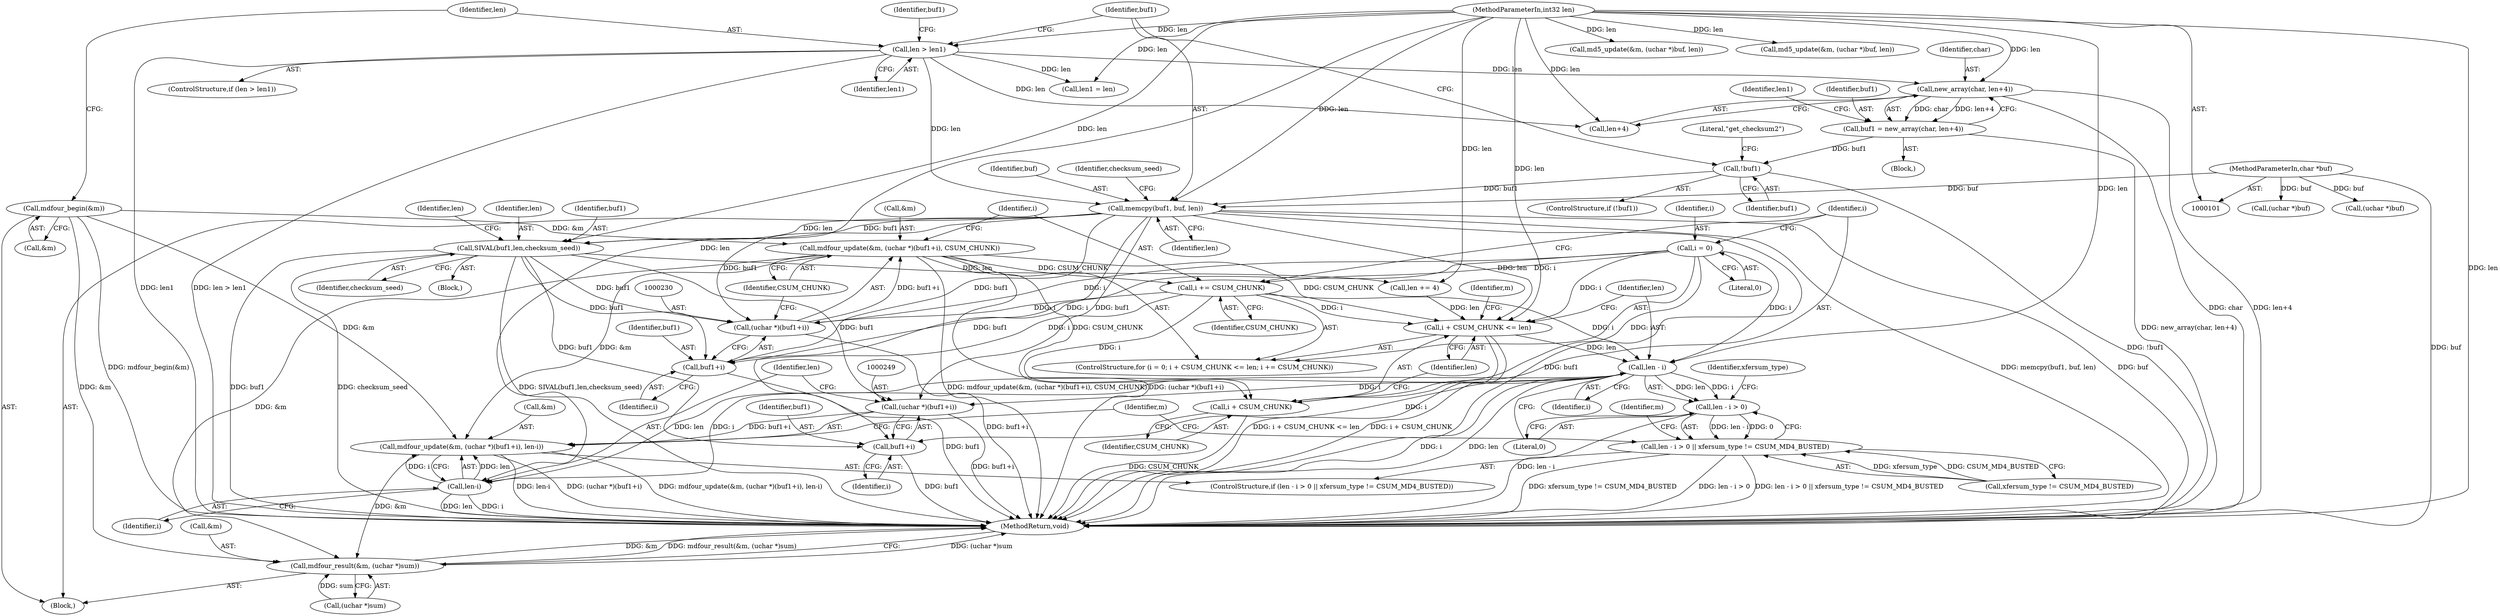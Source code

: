 digraph "0_samba_7b8a4ecd6ff9cdf4e5d3850ebf822f1e989255b3_1@API" {
"1000226" [label="(Call,mdfour_update(&m, (uchar *)(buf1+i), CSUM_CHUNK))"];
"1000173" [label="(Call,mdfour_begin(&m))"];
"1000229" [label="(Call,(uchar *)(buf1+i))"];
"1000200" [label="(Call,memcpy(buf1, buf, len))"];
"1000196" [label="(Call,!buf1)"];
"1000185" [label="(Call,buf1 = new_array(char, len+4))"];
"1000187" [label="(Call,new_array(char, len+4))"];
"1000177" [label="(Call,len > len1)"];
"1000103" [label="(MethodParameterIn,int32 len)"];
"1000102" [label="(MethodParameterIn,char *buf)"];
"1000207" [label="(Call,SIVAL(buf1,len,checksum_seed))"];
"1000215" [label="(Call,i = 0)"];
"1000223" [label="(Call,i += CSUM_CHUNK)"];
"1000226" [label="(Call,mdfour_update(&m, (uchar *)(buf1+i), CSUM_CHUNK))"];
"1000218" [label="(Call,i + CSUM_CHUNK <= len)"];
"1000238" [label="(Call,len - i)"];
"1000237" [label="(Call,len - i > 0)"];
"1000236" [label="(Call,len - i > 0 || xfersum_type != CSUM_MD4_BUSTED)"];
"1000248" [label="(Call,(uchar *)(buf1+i))"];
"1000245" [label="(Call,mdfour_update(&m, (uchar *)(buf1+i), len-i))"];
"1000256" [label="(Call,mdfour_result(&m, (uchar *)sum))"];
"1000250" [label="(Call,buf1+i)"];
"1000253" [label="(Call,len-i)"];
"1000219" [label="(Call,i + CSUM_CHUNK)"];
"1000231" [label="(Call,buf1+i)"];
"1000227" [label="(Call,&m)"];
"1000193" [label="(Identifier,len1)"];
"1000202" [label="(Identifier,buf)"];
"1000233" [label="(Identifier,i)"];
"1000254" [label="(Identifier,len)"];
"1000243" [label="(Identifier,xfersum_type)"];
"1000210" [label="(Identifier,checksum_seed)"];
"1000212" [label="(Identifier,len)"];
"1000218" [label="(Call,i + CSUM_CHUNK <= len)"];
"1000223" [label="(Call,i += CSUM_CHUNK)"];
"1000242" [label="(Call,xfersum_type != CSUM_MD4_BUSTED)"];
"1000262" [label="(MethodReturn,void)"];
"1000255" [label="(Identifier,i)"];
"1000186" [label="(Identifier,buf1)"];
"1000188" [label="(Identifier,char)"];
"1000221" [label="(Identifier,CSUM_CHUNK)"];
"1000200" [label="(Call,memcpy(buf1, buf, len))"];
"1000187" [label="(Call,new_array(char, len+4))"];
"1000225" [label="(Identifier,CSUM_CHUNK)"];
"1000140" [label="(Call,md5_update(&m, (uchar *)buf, len))"];
"1000215" [label="(Call,i = 0)"];
"1000103" [label="(MethodParameterIn,int32 len)"];
"1000203" [label="(Identifier,len)"];
"1000251" [label="(Identifier,buf1)"];
"1000217" [label="(Literal,0)"];
"1000248" [label="(Call,(uchar *)(buf1+i))"];
"1000174" [label="(Call,&m)"];
"1000234" [label="(Identifier,CSUM_CHUNK)"];
"1000214" [label="(ControlStructure,for (i = 0; i + CSUM_CHUNK <= len; i += CSUM_CHUNK))"];
"1000176" [label="(ControlStructure,if (len > len1))"];
"1000258" [label="(Identifier,m)"];
"1000224" [label="(Identifier,i)"];
"1000241" [label="(Literal,0)"];
"1000178" [label="(Identifier,len)"];
"1000228" [label="(Identifier,m)"];
"1000143" [label="(Call,(uchar *)buf)"];
"1000173" [label="(Call,mdfour_begin(&m))"];
"1000222" [label="(Identifier,len)"];
"1000259" [label="(Call,(uchar *)sum)"];
"1000134" [label="(Call,(uchar *)buf)"];
"1000169" [label="(Block,)"];
"1000240" [label="(Identifier,i)"];
"1000236" [label="(Call,len - i > 0 || xfersum_type != CSUM_MD4_BUSTED)"];
"1000235" [label="(ControlStructure,if (len - i > 0 || xfersum_type != CSUM_MD4_BUSTED))"];
"1000196" [label="(Call,!buf1)"];
"1000252" [label="(Identifier,i)"];
"1000219" [label="(Call,i + CSUM_CHUNK)"];
"1000229" [label="(Call,(uchar *)(buf1+i))"];
"1000177" [label="(Call,len > len1)"];
"1000192" [label="(Call,len1 = len)"];
"1000195" [label="(ControlStructure,if (!buf1))"];
"1000231" [label="(Call,buf1+i)"];
"1000182" [label="(Identifier,buf1)"];
"1000257" [label="(Call,&m)"];
"1000245" [label="(Call,mdfour_update(&m, (uchar *)(buf1+i), len-i))"];
"1000131" [label="(Call,md5_update(&m, (uchar *)buf, len))"];
"1000179" [label="(Identifier,len1)"];
"1000256" [label="(Call,mdfour_result(&m, (uchar *)sum))"];
"1000226" [label="(Call,mdfour_update(&m, (uchar *)(buf1+i), CSUM_CHUNK))"];
"1000209" [label="(Identifier,len)"];
"1000237" [label="(Call,len - i > 0)"];
"1000246" [label="(Call,&m)"];
"1000206" [label="(Block,)"];
"1000205" [label="(Identifier,checksum_seed)"];
"1000207" [label="(Call,SIVAL(buf1,len,checksum_seed))"];
"1000185" [label="(Call,buf1 = new_array(char, len+4))"];
"1000238" [label="(Call,len - i)"];
"1000250" [label="(Call,buf1+i)"];
"1000102" [label="(MethodParameterIn,char *buf)"];
"1000201" [label="(Identifier,buf1)"];
"1000211" [label="(Call,len += 4)"];
"1000253" [label="(Call,len-i)"];
"1000208" [label="(Identifier,buf1)"];
"1000197" [label="(Identifier,buf1)"];
"1000180" [label="(Block,)"];
"1000189" [label="(Call,len+4)"];
"1000232" [label="(Identifier,buf1)"];
"1000216" [label="(Identifier,i)"];
"1000247" [label="(Identifier,m)"];
"1000220" [label="(Identifier,i)"];
"1000199" [label="(Literal,\"get_checksum2\")"];
"1000239" [label="(Identifier,len)"];
"1000226" -> "1000214"  [label="AST: "];
"1000226" -> "1000234"  [label="CFG: "];
"1000227" -> "1000226"  [label="AST: "];
"1000229" -> "1000226"  [label="AST: "];
"1000234" -> "1000226"  [label="AST: "];
"1000224" -> "1000226"  [label="CFG: "];
"1000226" -> "1000262"  [label="DDG: mdfour_update(&m, (uchar *)(buf1+i), CSUM_CHUNK)"];
"1000226" -> "1000262"  [label="DDG: (uchar *)(buf1+i)"];
"1000226" -> "1000218"  [label="DDG: CSUM_CHUNK"];
"1000226" -> "1000219"  [label="DDG: CSUM_CHUNK"];
"1000226" -> "1000223"  [label="DDG: CSUM_CHUNK"];
"1000173" -> "1000226"  [label="DDG: &m"];
"1000229" -> "1000226"  [label="DDG: buf1+i"];
"1000226" -> "1000245"  [label="DDG: &m"];
"1000226" -> "1000256"  [label="DDG: &m"];
"1000173" -> "1000169"  [label="AST: "];
"1000173" -> "1000174"  [label="CFG: "];
"1000174" -> "1000173"  [label="AST: "];
"1000178" -> "1000173"  [label="CFG: "];
"1000173" -> "1000262"  [label="DDG: mdfour_begin(&m)"];
"1000173" -> "1000245"  [label="DDG: &m"];
"1000173" -> "1000256"  [label="DDG: &m"];
"1000229" -> "1000231"  [label="CFG: "];
"1000230" -> "1000229"  [label="AST: "];
"1000231" -> "1000229"  [label="AST: "];
"1000234" -> "1000229"  [label="CFG: "];
"1000229" -> "1000262"  [label="DDG: buf1+i"];
"1000200" -> "1000229"  [label="DDG: buf1"];
"1000207" -> "1000229"  [label="DDG: buf1"];
"1000215" -> "1000229"  [label="DDG: i"];
"1000223" -> "1000229"  [label="DDG: i"];
"1000200" -> "1000169"  [label="AST: "];
"1000200" -> "1000203"  [label="CFG: "];
"1000201" -> "1000200"  [label="AST: "];
"1000202" -> "1000200"  [label="AST: "];
"1000203" -> "1000200"  [label="AST: "];
"1000205" -> "1000200"  [label="CFG: "];
"1000200" -> "1000262"  [label="DDG: buf1"];
"1000200" -> "1000262"  [label="DDG: memcpy(buf1, buf, len)"];
"1000200" -> "1000262"  [label="DDG: buf"];
"1000196" -> "1000200"  [label="DDG: buf1"];
"1000102" -> "1000200"  [label="DDG: buf"];
"1000177" -> "1000200"  [label="DDG: len"];
"1000103" -> "1000200"  [label="DDG: len"];
"1000200" -> "1000207"  [label="DDG: buf1"];
"1000200" -> "1000207"  [label="DDG: len"];
"1000200" -> "1000218"  [label="DDG: len"];
"1000200" -> "1000231"  [label="DDG: buf1"];
"1000200" -> "1000248"  [label="DDG: buf1"];
"1000200" -> "1000250"  [label="DDG: buf1"];
"1000196" -> "1000195"  [label="AST: "];
"1000196" -> "1000197"  [label="CFG: "];
"1000197" -> "1000196"  [label="AST: "];
"1000199" -> "1000196"  [label="CFG: "];
"1000201" -> "1000196"  [label="CFG: "];
"1000196" -> "1000262"  [label="DDG: !buf1"];
"1000185" -> "1000196"  [label="DDG: buf1"];
"1000185" -> "1000180"  [label="AST: "];
"1000185" -> "1000187"  [label="CFG: "];
"1000186" -> "1000185"  [label="AST: "];
"1000187" -> "1000185"  [label="AST: "];
"1000193" -> "1000185"  [label="CFG: "];
"1000185" -> "1000262"  [label="DDG: new_array(char, len+4)"];
"1000187" -> "1000185"  [label="DDG: char"];
"1000187" -> "1000185"  [label="DDG: len+4"];
"1000187" -> "1000189"  [label="CFG: "];
"1000188" -> "1000187"  [label="AST: "];
"1000189" -> "1000187"  [label="AST: "];
"1000187" -> "1000262"  [label="DDG: char"];
"1000187" -> "1000262"  [label="DDG: len+4"];
"1000177" -> "1000187"  [label="DDG: len"];
"1000103" -> "1000187"  [label="DDG: len"];
"1000177" -> "1000176"  [label="AST: "];
"1000177" -> "1000179"  [label="CFG: "];
"1000178" -> "1000177"  [label="AST: "];
"1000179" -> "1000177"  [label="AST: "];
"1000182" -> "1000177"  [label="CFG: "];
"1000201" -> "1000177"  [label="CFG: "];
"1000177" -> "1000262"  [label="DDG: len1"];
"1000177" -> "1000262"  [label="DDG: len > len1"];
"1000103" -> "1000177"  [label="DDG: len"];
"1000177" -> "1000189"  [label="DDG: len"];
"1000177" -> "1000192"  [label="DDG: len"];
"1000103" -> "1000101"  [label="AST: "];
"1000103" -> "1000262"  [label="DDG: len"];
"1000103" -> "1000131"  [label="DDG: len"];
"1000103" -> "1000140"  [label="DDG: len"];
"1000103" -> "1000189"  [label="DDG: len"];
"1000103" -> "1000192"  [label="DDG: len"];
"1000103" -> "1000207"  [label="DDG: len"];
"1000103" -> "1000211"  [label="DDG: len"];
"1000103" -> "1000218"  [label="DDG: len"];
"1000103" -> "1000238"  [label="DDG: len"];
"1000103" -> "1000253"  [label="DDG: len"];
"1000102" -> "1000101"  [label="AST: "];
"1000102" -> "1000262"  [label="DDG: buf"];
"1000102" -> "1000134"  [label="DDG: buf"];
"1000102" -> "1000143"  [label="DDG: buf"];
"1000207" -> "1000206"  [label="AST: "];
"1000207" -> "1000210"  [label="CFG: "];
"1000208" -> "1000207"  [label="AST: "];
"1000209" -> "1000207"  [label="AST: "];
"1000210" -> "1000207"  [label="AST: "];
"1000212" -> "1000207"  [label="CFG: "];
"1000207" -> "1000262"  [label="DDG: buf1"];
"1000207" -> "1000262"  [label="DDG: checksum_seed"];
"1000207" -> "1000262"  [label="DDG: SIVAL(buf1,len,checksum_seed)"];
"1000207" -> "1000211"  [label="DDG: len"];
"1000207" -> "1000231"  [label="DDG: buf1"];
"1000207" -> "1000248"  [label="DDG: buf1"];
"1000207" -> "1000250"  [label="DDG: buf1"];
"1000215" -> "1000214"  [label="AST: "];
"1000215" -> "1000217"  [label="CFG: "];
"1000216" -> "1000215"  [label="AST: "];
"1000217" -> "1000215"  [label="AST: "];
"1000220" -> "1000215"  [label="CFG: "];
"1000215" -> "1000218"  [label="DDG: i"];
"1000215" -> "1000219"  [label="DDG: i"];
"1000215" -> "1000223"  [label="DDG: i"];
"1000215" -> "1000231"  [label="DDG: i"];
"1000215" -> "1000238"  [label="DDG: i"];
"1000223" -> "1000214"  [label="AST: "];
"1000223" -> "1000225"  [label="CFG: "];
"1000224" -> "1000223"  [label="AST: "];
"1000225" -> "1000223"  [label="AST: "];
"1000220" -> "1000223"  [label="CFG: "];
"1000223" -> "1000218"  [label="DDG: i"];
"1000223" -> "1000219"  [label="DDG: i"];
"1000223" -> "1000231"  [label="DDG: i"];
"1000223" -> "1000238"  [label="DDG: i"];
"1000218" -> "1000214"  [label="AST: "];
"1000218" -> "1000222"  [label="CFG: "];
"1000219" -> "1000218"  [label="AST: "];
"1000222" -> "1000218"  [label="AST: "];
"1000228" -> "1000218"  [label="CFG: "];
"1000239" -> "1000218"  [label="CFG: "];
"1000218" -> "1000262"  [label="DDG: i + CSUM_CHUNK <= len"];
"1000218" -> "1000262"  [label="DDG: i + CSUM_CHUNK"];
"1000211" -> "1000218"  [label="DDG: len"];
"1000218" -> "1000238"  [label="DDG: len"];
"1000238" -> "1000237"  [label="AST: "];
"1000238" -> "1000240"  [label="CFG: "];
"1000239" -> "1000238"  [label="AST: "];
"1000240" -> "1000238"  [label="AST: "];
"1000241" -> "1000238"  [label="CFG: "];
"1000238" -> "1000262"  [label="DDG: len"];
"1000238" -> "1000262"  [label="DDG: i"];
"1000238" -> "1000237"  [label="DDG: len"];
"1000238" -> "1000237"  [label="DDG: i"];
"1000238" -> "1000248"  [label="DDG: i"];
"1000238" -> "1000250"  [label="DDG: i"];
"1000238" -> "1000253"  [label="DDG: len"];
"1000238" -> "1000253"  [label="DDG: i"];
"1000237" -> "1000236"  [label="AST: "];
"1000237" -> "1000241"  [label="CFG: "];
"1000241" -> "1000237"  [label="AST: "];
"1000243" -> "1000237"  [label="CFG: "];
"1000236" -> "1000237"  [label="CFG: "];
"1000237" -> "1000262"  [label="DDG: len - i"];
"1000237" -> "1000236"  [label="DDG: len - i"];
"1000237" -> "1000236"  [label="DDG: 0"];
"1000236" -> "1000235"  [label="AST: "];
"1000236" -> "1000242"  [label="CFG: "];
"1000242" -> "1000236"  [label="AST: "];
"1000247" -> "1000236"  [label="CFG: "];
"1000258" -> "1000236"  [label="CFG: "];
"1000236" -> "1000262"  [label="DDG: len - i > 0"];
"1000236" -> "1000262"  [label="DDG: len - i > 0 || xfersum_type != CSUM_MD4_BUSTED"];
"1000236" -> "1000262"  [label="DDG: xfersum_type != CSUM_MD4_BUSTED"];
"1000242" -> "1000236"  [label="DDG: xfersum_type"];
"1000242" -> "1000236"  [label="DDG: CSUM_MD4_BUSTED"];
"1000248" -> "1000245"  [label="AST: "];
"1000248" -> "1000250"  [label="CFG: "];
"1000249" -> "1000248"  [label="AST: "];
"1000250" -> "1000248"  [label="AST: "];
"1000254" -> "1000248"  [label="CFG: "];
"1000248" -> "1000262"  [label="DDG: buf1+i"];
"1000248" -> "1000245"  [label="DDG: buf1+i"];
"1000245" -> "1000235"  [label="AST: "];
"1000245" -> "1000253"  [label="CFG: "];
"1000246" -> "1000245"  [label="AST: "];
"1000253" -> "1000245"  [label="AST: "];
"1000258" -> "1000245"  [label="CFG: "];
"1000245" -> "1000262"  [label="DDG: len-i"];
"1000245" -> "1000262"  [label="DDG: (uchar *)(buf1+i)"];
"1000245" -> "1000262"  [label="DDG: mdfour_update(&m, (uchar *)(buf1+i), len-i)"];
"1000253" -> "1000245"  [label="DDG: len"];
"1000253" -> "1000245"  [label="DDG: i"];
"1000245" -> "1000256"  [label="DDG: &m"];
"1000256" -> "1000169"  [label="AST: "];
"1000256" -> "1000259"  [label="CFG: "];
"1000257" -> "1000256"  [label="AST: "];
"1000259" -> "1000256"  [label="AST: "];
"1000262" -> "1000256"  [label="CFG: "];
"1000256" -> "1000262"  [label="DDG: (uchar *)sum"];
"1000256" -> "1000262"  [label="DDG: &m"];
"1000256" -> "1000262"  [label="DDG: mdfour_result(&m, (uchar *)sum)"];
"1000259" -> "1000256"  [label="DDG: sum"];
"1000250" -> "1000252"  [label="CFG: "];
"1000251" -> "1000250"  [label="AST: "];
"1000252" -> "1000250"  [label="AST: "];
"1000250" -> "1000262"  [label="DDG: buf1"];
"1000253" -> "1000255"  [label="CFG: "];
"1000254" -> "1000253"  [label="AST: "];
"1000255" -> "1000253"  [label="AST: "];
"1000253" -> "1000262"  [label="DDG: i"];
"1000253" -> "1000262"  [label="DDG: len"];
"1000219" -> "1000221"  [label="CFG: "];
"1000220" -> "1000219"  [label="AST: "];
"1000221" -> "1000219"  [label="AST: "];
"1000222" -> "1000219"  [label="CFG: "];
"1000219" -> "1000262"  [label="DDG: CSUM_CHUNK"];
"1000231" -> "1000233"  [label="CFG: "];
"1000232" -> "1000231"  [label="AST: "];
"1000233" -> "1000231"  [label="AST: "];
"1000231" -> "1000262"  [label="DDG: buf1"];
}

